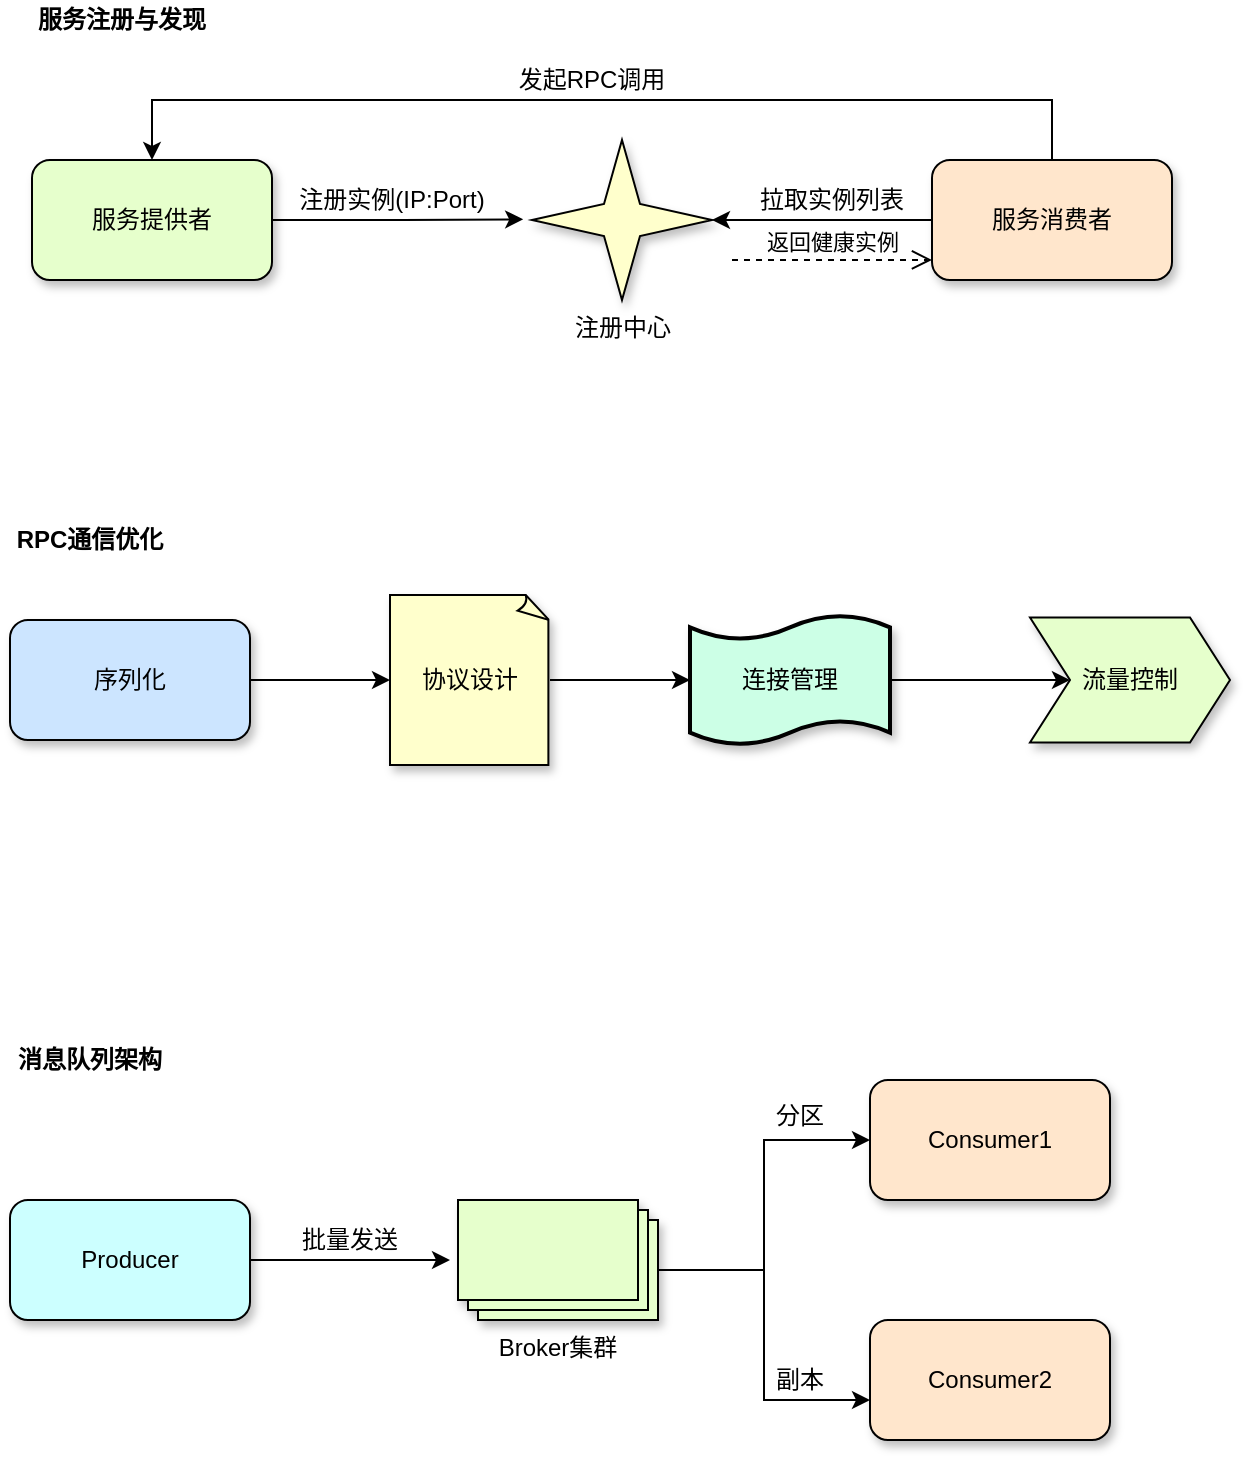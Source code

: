 <mxfile version="28.0.7">
  <diagram name="第 1 页" id="OpRG1aa8cTlrsCqhp1_k">
    <mxGraphModel dx="830" dy="366" grid="1" gridSize="10" guides="1" tooltips="1" connect="1" arrows="1" fold="1" page="1" pageScale="1" pageWidth="827" pageHeight="1169" math="0" shadow="0">
      <root>
        <mxCell id="0" />
        <mxCell id="1" parent="0" />
        <mxCell id="TMS7qUZ6qiZg0D4ZWvbO-12" value="" style="group" vertex="1" connectable="0" parent="1">
          <mxGeometry x="120" y="110" width="570" height="150" as="geometry" />
        </mxCell>
        <mxCell id="TMS7qUZ6qiZg0D4ZWvbO-1" value="服务提供者" style="rounded=1;whiteSpace=wrap;html=1;fillColor=#E6FFCC;shadow=1;" vertex="1" parent="TMS7qUZ6qiZg0D4ZWvbO-12">
          <mxGeometry y="80" width="120" height="60" as="geometry" />
        </mxCell>
        <mxCell id="TMS7qUZ6qiZg0D4ZWvbO-2" value="注册中心" style="verticalLabelPosition=bottom;verticalAlign=top;html=1;shape=mxgraph.basic.4_point_star_2;dx=0.8;fillColor=#FFFFCC;shadow=1;" vertex="1" parent="TMS7qUZ6qiZg0D4ZWvbO-12">
          <mxGeometry x="250" y="70" width="90" height="80" as="geometry" />
        </mxCell>
        <mxCell id="TMS7qUZ6qiZg0D4ZWvbO-9" style="edgeStyle=orthogonalEdgeStyle;rounded=0;orthogonalLoop=1;jettySize=auto;html=1;entryX=0.5;entryY=0;entryDx=0;entryDy=0;" edge="1" parent="TMS7qUZ6qiZg0D4ZWvbO-12" source="TMS7qUZ6qiZg0D4ZWvbO-3" target="TMS7qUZ6qiZg0D4ZWvbO-1">
          <mxGeometry relative="1" as="geometry">
            <Array as="points">
              <mxPoint x="510" y="50" />
              <mxPoint x="60" y="50" />
            </Array>
          </mxGeometry>
        </mxCell>
        <mxCell id="TMS7qUZ6qiZg0D4ZWvbO-3" value="服务消费者" style="rounded=1;whiteSpace=wrap;html=1;fillColor=#FFE6CC;shadow=1;" vertex="1" parent="TMS7qUZ6qiZg0D4ZWvbO-12">
          <mxGeometry x="450" y="80" width="120" height="60" as="geometry" />
        </mxCell>
        <mxCell id="TMS7qUZ6qiZg0D4ZWvbO-4" style="edgeStyle=orthogonalEdgeStyle;rounded=0;orthogonalLoop=1;jettySize=auto;html=1;entryX=-0.049;entryY=0.496;entryDx=0;entryDy=0;entryPerimeter=0;" edge="1" parent="TMS7qUZ6qiZg0D4ZWvbO-12" source="TMS7qUZ6qiZg0D4ZWvbO-1" target="TMS7qUZ6qiZg0D4ZWvbO-2">
          <mxGeometry relative="1" as="geometry" />
        </mxCell>
        <mxCell id="TMS7qUZ6qiZg0D4ZWvbO-5" value="注册实例(IP:Port)" style="text;strokeColor=none;align=center;fillColor=none;html=1;verticalAlign=middle;whiteSpace=wrap;rounded=0;" vertex="1" parent="TMS7qUZ6qiZg0D4ZWvbO-12">
          <mxGeometry x="130" y="90" width="100" height="20" as="geometry" />
        </mxCell>
        <mxCell id="TMS7qUZ6qiZg0D4ZWvbO-6" style="edgeStyle=orthogonalEdgeStyle;rounded=0;orthogonalLoop=1;jettySize=auto;html=1;entryX=1;entryY=0.5;entryDx=0;entryDy=0;entryPerimeter=0;" edge="1" parent="TMS7qUZ6qiZg0D4ZWvbO-12" source="TMS7qUZ6qiZg0D4ZWvbO-3" target="TMS7qUZ6qiZg0D4ZWvbO-2">
          <mxGeometry relative="1" as="geometry">
            <Array as="points">
              <mxPoint x="340" y="110" />
            </Array>
          </mxGeometry>
        </mxCell>
        <mxCell id="TMS7qUZ6qiZg0D4ZWvbO-7" value="拉取实例列表" style="text;strokeColor=none;align=center;fillColor=none;html=1;verticalAlign=middle;whiteSpace=wrap;rounded=0;" vertex="1" parent="TMS7qUZ6qiZg0D4ZWvbO-12">
          <mxGeometry x="360" y="90" width="80" height="20" as="geometry" />
        </mxCell>
        <mxCell id="TMS7qUZ6qiZg0D4ZWvbO-8" value="返回健康实例" style="html=1;verticalAlign=bottom;endArrow=open;dashed=1;endSize=8;curved=0;rounded=0;entryX=0;entryY=0.833;entryDx=0;entryDy=0;entryPerimeter=0;" edge="1" parent="TMS7qUZ6qiZg0D4ZWvbO-12" target="TMS7qUZ6qiZg0D4ZWvbO-3">
          <mxGeometry relative="1" as="geometry">
            <mxPoint x="350" y="130" as="sourcePoint" />
            <mxPoint x="440" y="130" as="targetPoint" />
          </mxGeometry>
        </mxCell>
        <mxCell id="TMS7qUZ6qiZg0D4ZWvbO-10" value="发起RPC调用" style="text;strokeColor=none;align=center;fillColor=none;html=1;verticalAlign=middle;whiteSpace=wrap;rounded=0;" vertex="1" parent="TMS7qUZ6qiZg0D4ZWvbO-12">
          <mxGeometry x="240" y="30" width="80" height="20" as="geometry" />
        </mxCell>
        <mxCell id="TMS7qUZ6qiZg0D4ZWvbO-11" value="&lt;b&gt;服务注册与发现&lt;/b&gt;" style="text;strokeColor=none;align=center;fillColor=none;html=1;verticalAlign=middle;whiteSpace=wrap;rounded=0;" vertex="1" parent="TMS7qUZ6qiZg0D4ZWvbO-12">
          <mxGeometry width="90" height="20" as="geometry" />
        </mxCell>
        <mxCell id="TMS7qUZ6qiZg0D4ZWvbO-21" value="" style="group" vertex="1" connectable="0" parent="1">
          <mxGeometry x="109" y="370" width="610" height="122.5" as="geometry" />
        </mxCell>
        <mxCell id="TMS7qUZ6qiZg0D4ZWvbO-13" value="序列化" style="rounded=1;whiteSpace=wrap;html=1;shadow=1;fillColor=#CCE5FF;" vertex="1" parent="TMS7qUZ6qiZg0D4ZWvbO-21">
          <mxGeometry y="50" width="120" height="60" as="geometry" />
        </mxCell>
        <mxCell id="TMS7qUZ6qiZg0D4ZWvbO-14" value="协议设计" style="whiteSpace=wrap;html=1;shape=mxgraph.basic.document;fillColor=#FFFFCC;shadow=1;" vertex="1" parent="TMS7qUZ6qiZg0D4ZWvbO-21">
          <mxGeometry x="190" y="37.5" width="80" height="85" as="geometry" />
        </mxCell>
        <mxCell id="TMS7qUZ6qiZg0D4ZWvbO-19" style="edgeStyle=orthogonalEdgeStyle;rounded=0;orthogonalLoop=1;jettySize=auto;html=1;" edge="1" parent="TMS7qUZ6qiZg0D4ZWvbO-21" source="TMS7qUZ6qiZg0D4ZWvbO-15" target="TMS7qUZ6qiZg0D4ZWvbO-16">
          <mxGeometry relative="1" as="geometry" />
        </mxCell>
        <mxCell id="TMS7qUZ6qiZg0D4ZWvbO-15" value="连接管理" style="shape=tape;whiteSpace=wrap;html=1;strokeWidth=2;size=0.19;fillColor=#CCFFE6;shadow=1;" vertex="1" parent="TMS7qUZ6qiZg0D4ZWvbO-21">
          <mxGeometry x="340" y="47.5" width="100" height="65" as="geometry" />
        </mxCell>
        <mxCell id="TMS7qUZ6qiZg0D4ZWvbO-16" value="流量控制" style="shape=step;perimeter=stepPerimeter;whiteSpace=wrap;html=1;fixedSize=1;fillColor=#E6FFCC;shadow=1;" vertex="1" parent="TMS7qUZ6qiZg0D4ZWvbO-21">
          <mxGeometry x="510" y="48.75" width="100" height="62.5" as="geometry" />
        </mxCell>
        <mxCell id="TMS7qUZ6qiZg0D4ZWvbO-17" style="edgeStyle=orthogonalEdgeStyle;rounded=0;orthogonalLoop=1;jettySize=auto;html=1;entryX=0;entryY=0.5;entryDx=0;entryDy=0;entryPerimeter=0;" edge="1" parent="TMS7qUZ6qiZg0D4ZWvbO-21" source="TMS7qUZ6qiZg0D4ZWvbO-13" target="TMS7qUZ6qiZg0D4ZWvbO-14">
          <mxGeometry relative="1" as="geometry" />
        </mxCell>
        <mxCell id="TMS7qUZ6qiZg0D4ZWvbO-18" style="edgeStyle=orthogonalEdgeStyle;rounded=0;orthogonalLoop=1;jettySize=auto;html=1;entryX=0;entryY=0.5;entryDx=0;entryDy=0;entryPerimeter=0;" edge="1" parent="TMS7qUZ6qiZg0D4ZWvbO-21" source="TMS7qUZ6qiZg0D4ZWvbO-14" target="TMS7qUZ6qiZg0D4ZWvbO-15">
          <mxGeometry relative="1" as="geometry" />
        </mxCell>
        <mxCell id="TMS7qUZ6qiZg0D4ZWvbO-20" value="&lt;b&gt;RPC通信优化&lt;/b&gt;" style="text;strokeColor=none;align=center;fillColor=none;html=1;verticalAlign=middle;whiteSpace=wrap;rounded=0;" vertex="1" parent="TMS7qUZ6qiZg0D4ZWvbO-21">
          <mxGeometry width="80" height="20" as="geometry" />
        </mxCell>
        <mxCell id="TMS7qUZ6qiZg0D4ZWvbO-33" value="" style="group" vertex="1" connectable="0" parent="1">
          <mxGeometry x="109" y="630" width="550" height="200" as="geometry" />
        </mxCell>
        <mxCell id="TMS7qUZ6qiZg0D4ZWvbO-26" style="edgeStyle=orthogonalEdgeStyle;rounded=0;orthogonalLoop=1;jettySize=auto;html=1;" edge="1" parent="TMS7qUZ6qiZg0D4ZWvbO-33" source="TMS7qUZ6qiZg0D4ZWvbO-22">
          <mxGeometry relative="1" as="geometry">
            <mxPoint x="220" y="110" as="targetPoint" />
          </mxGeometry>
        </mxCell>
        <mxCell id="TMS7qUZ6qiZg0D4ZWvbO-22" value="Producer" style="rounded=1;whiteSpace=wrap;html=1;fillColor=#CCFFFF;shadow=1;" vertex="1" parent="TMS7qUZ6qiZg0D4ZWvbO-33">
          <mxGeometry y="80" width="120" height="60" as="geometry" />
        </mxCell>
        <mxCell id="TMS7qUZ6qiZg0D4ZWvbO-27" style="edgeStyle=orthogonalEdgeStyle;rounded=0;orthogonalLoop=1;jettySize=auto;html=1;exitX=0;exitY=0;exitDx=100;exitDy=35;exitPerimeter=0;entryX=0;entryY=0.5;entryDx=0;entryDy=0;" edge="1" parent="TMS7qUZ6qiZg0D4ZWvbO-33" source="TMS7qUZ6qiZg0D4ZWvbO-23" target="TMS7qUZ6qiZg0D4ZWvbO-24">
          <mxGeometry relative="1" as="geometry" />
        </mxCell>
        <mxCell id="TMS7qUZ6qiZg0D4ZWvbO-23" value="Broker集群" style="verticalLabelPosition=bottom;verticalAlign=top;html=1;shape=mxgraph.basic.layered_rect;dx=10;outlineConnect=0;whiteSpace=wrap;fillColor=#E6FFCC;shadow=1;" vertex="1" parent="TMS7qUZ6qiZg0D4ZWvbO-33">
          <mxGeometry x="224" y="80" width="100" height="60" as="geometry" />
        </mxCell>
        <mxCell id="TMS7qUZ6qiZg0D4ZWvbO-24" value="Consumer1" style="rounded=1;whiteSpace=wrap;html=1;fillColor=#FFE6CC;shadow=1;" vertex="1" parent="TMS7qUZ6qiZg0D4ZWvbO-33">
          <mxGeometry x="430" y="20" width="120" height="60" as="geometry" />
        </mxCell>
        <mxCell id="TMS7qUZ6qiZg0D4ZWvbO-25" value="Consumer2" style="rounded=1;whiteSpace=wrap;html=1;fillColor=#FFE6CC;shadow=1;" vertex="1" parent="TMS7qUZ6qiZg0D4ZWvbO-33">
          <mxGeometry x="430" y="140" width="120" height="60" as="geometry" />
        </mxCell>
        <mxCell id="TMS7qUZ6qiZg0D4ZWvbO-28" style="edgeStyle=orthogonalEdgeStyle;rounded=0;orthogonalLoop=1;jettySize=auto;html=1;exitX=0;exitY=0;exitDx=100;exitDy=35;exitPerimeter=0;entryX=0;entryY=0.667;entryDx=0;entryDy=0;entryPerimeter=0;" edge="1" parent="TMS7qUZ6qiZg0D4ZWvbO-33" source="TMS7qUZ6qiZg0D4ZWvbO-23" target="TMS7qUZ6qiZg0D4ZWvbO-25">
          <mxGeometry relative="1" as="geometry" />
        </mxCell>
        <mxCell id="TMS7qUZ6qiZg0D4ZWvbO-29" value="批量发送" style="text;strokeColor=none;align=center;fillColor=none;html=1;verticalAlign=middle;whiteSpace=wrap;rounded=0;" vertex="1" parent="TMS7qUZ6qiZg0D4ZWvbO-33">
          <mxGeometry x="140" y="90" width="60" height="20" as="geometry" />
        </mxCell>
        <mxCell id="TMS7qUZ6qiZg0D4ZWvbO-30" value="分区" style="text;strokeColor=none;align=center;fillColor=none;html=1;verticalAlign=middle;whiteSpace=wrap;rounded=0;" vertex="1" parent="TMS7qUZ6qiZg0D4ZWvbO-33">
          <mxGeometry x="380" y="30" width="30" height="15" as="geometry" />
        </mxCell>
        <mxCell id="TMS7qUZ6qiZg0D4ZWvbO-31" value="副本" style="text;strokeColor=none;align=center;fillColor=none;html=1;verticalAlign=middle;whiteSpace=wrap;rounded=0;" vertex="1" parent="TMS7qUZ6qiZg0D4ZWvbO-33">
          <mxGeometry x="380" y="160" width="30" height="20" as="geometry" />
        </mxCell>
        <mxCell id="TMS7qUZ6qiZg0D4ZWvbO-32" value="&lt;b&gt;消息队列架构&lt;/b&gt;" style="text;strokeColor=none;align=center;fillColor=none;html=1;verticalAlign=middle;whiteSpace=wrap;rounded=0;" vertex="1" parent="TMS7qUZ6qiZg0D4ZWvbO-33">
          <mxGeometry width="80" height="20" as="geometry" />
        </mxCell>
      </root>
    </mxGraphModel>
  </diagram>
</mxfile>
